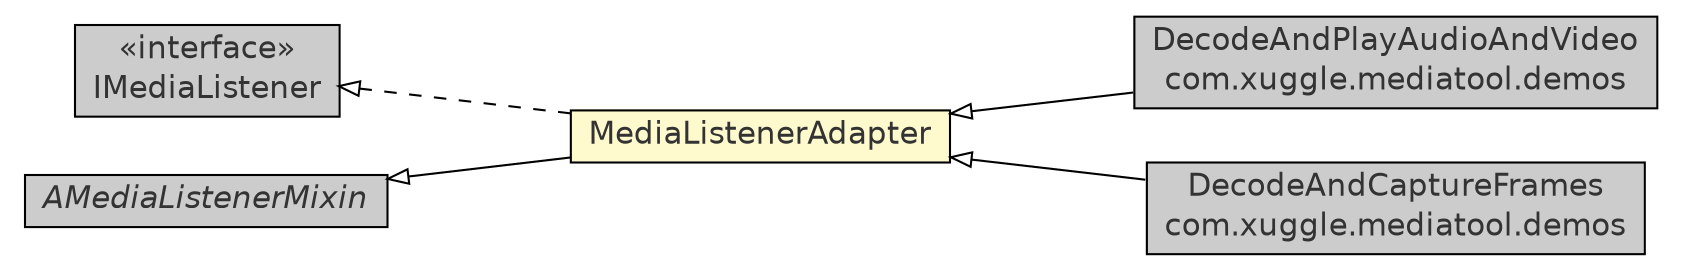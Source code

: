 #!/usr/local/bin/dot
#
# Class diagram 
# Generated by UmlGraph version 4.8 (http://www.spinellis.gr/sw/umlgraph)
#

digraph G {
	edge [fontname="Helvetica",fontsize=10,labelfontname="Helvetica",labelfontsize=10];
	node [fontname="Helvetica",fontsize=10,shape=plaintext];
	rankdir=LR;
	ranksep=1;
	// com.xuggle.mediatool.MediaListenerAdapter
	c15116 [label=<<table border="0" cellborder="1" cellspacing="0" cellpadding="2" port="p" bgcolor="lemonChiffon" href="./MediaListenerAdapter.html">
		<tr><td><table border="0" cellspacing="0" cellpadding="1">
			<tr><td> MediaListenerAdapter </td></tr>
		</table></td></tr>
		</table>>, fontname="Helvetica", fontcolor="grey20", fontsize=15.0];
	// com.xuggle.mediatool.IMediaListener
	c15122 [label=<<table border="0" cellborder="1" cellspacing="0" cellpadding="2" port="p" bgcolor="grey80" href="./IMediaListener.html">
		<tr><td><table border="0" cellspacing="0" cellpadding="1">
			<tr><td> &laquo;interface&raquo; </td></tr>
			<tr><td> IMediaListener </td></tr>
		</table></td></tr>
		</table>>, fontname="Helvetica", fontcolor="grey20", fontsize=15.0];
	// com.xuggle.mediatool.AMediaListenerMixin
	c15123 [label=<<table border="0" cellborder="1" cellspacing="0" cellpadding="2" port="p" bgcolor="grey80" href="./AMediaListenerMixin.html">
		<tr><td><table border="0" cellspacing="0" cellpadding="1">
			<tr><td><font face="Helvetica-Oblique"> AMediaListenerMixin </font></td></tr>
		</table></td></tr>
		</table>>, fontname="Helvetica", fontcolor="grey20", fontsize=15.0];
	// com.xuggle.mediatool.demos.DecodeAndPlayAudioAndVideo
	c15128 [label=<<table border="0" cellborder="1" cellspacing="0" cellpadding="2" port="p" bgcolor="grey80" href="./demos/DecodeAndPlayAudioAndVideo.html">
		<tr><td><table border="0" cellspacing="0" cellpadding="1">
			<tr><td> DecodeAndPlayAudioAndVideo </td></tr>
			<tr><td> com.xuggle.mediatool.demos </td></tr>
		</table></td></tr>
		</table>>, fontname="Helvetica", fontcolor="grey20", fontsize=15.0];
	// com.xuggle.mediatool.demos.DecodeAndCaptureFrames
	c15136 [label=<<table border="0" cellborder="1" cellspacing="0" cellpadding="2" port="p" bgcolor="grey80" href="./demos/DecodeAndCaptureFrames.html">
		<tr><td><table border="0" cellspacing="0" cellpadding="1">
			<tr><td> DecodeAndCaptureFrames </td></tr>
			<tr><td> com.xuggle.mediatool.demos </td></tr>
		</table></td></tr>
		</table>>, fontname="Helvetica", fontcolor="grey20", fontsize=15.0];
	//com.xuggle.mediatool.MediaListenerAdapter extends com.xuggle.mediatool.AMediaListenerMixin
	c15123:p -> c15116:p [dir=back,arrowtail=empty];
	//com.xuggle.mediatool.MediaListenerAdapter implements com.xuggle.mediatool.IMediaListener
	c15122:p -> c15116:p [dir=back,arrowtail=empty,style=dashed];
	//com.xuggle.mediatool.demos.DecodeAndPlayAudioAndVideo extends com.xuggle.mediatool.MediaListenerAdapter
	c15116:p -> c15128:p [dir=back,arrowtail=empty];
	//com.xuggle.mediatool.demos.DecodeAndCaptureFrames extends com.xuggle.mediatool.MediaListenerAdapter
	c15116:p -> c15136:p [dir=back,arrowtail=empty];
}

